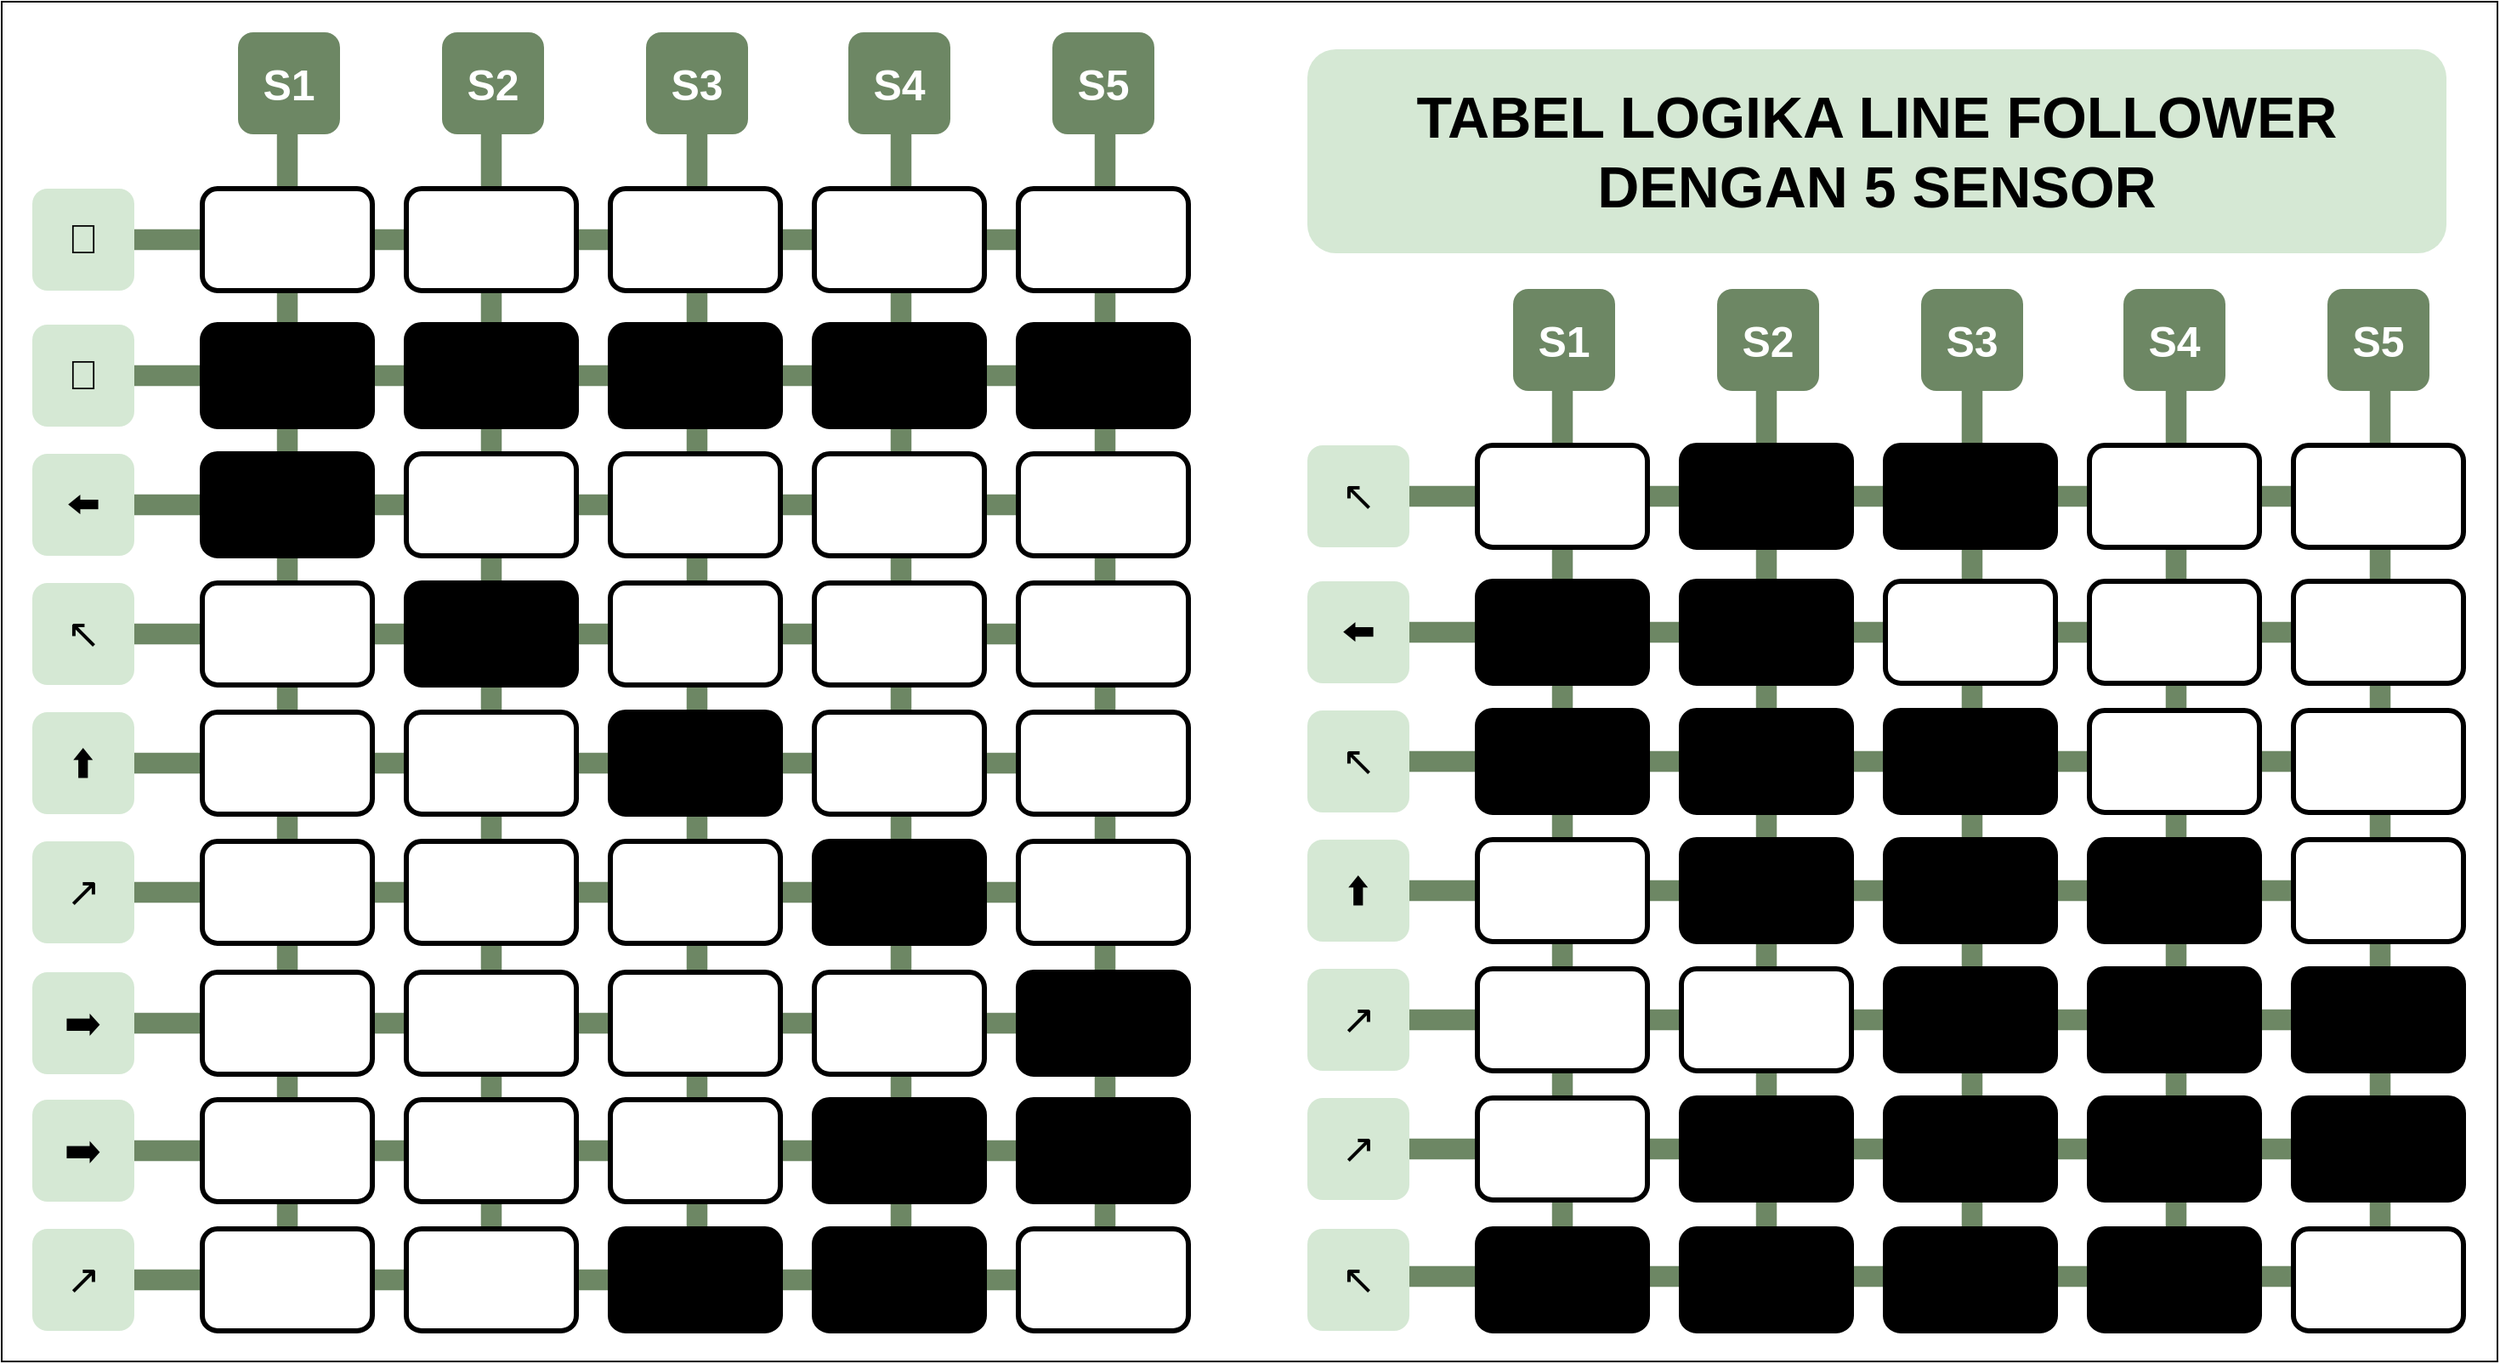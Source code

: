 <mxfile>
    <diagram id="-RucH7jH6c9matsVI8PS" name="Page-1">
        <mxGraphModel dx="1166" dy="1828" grid="1" gridSize="10" guides="1" tooltips="1" connect="1" arrows="1" fold="1" page="1" pageScale="1" pageWidth="827" pageHeight="1169" math="0" shadow="0">
            <root>
                <mxCell id="0"/>
                <mxCell id="1" parent="0"/>
                <mxCell id="498" value="" style="rounded=0;whiteSpace=wrap;html=1;" parent="1" vertex="1">
                    <mxGeometry x="12" y="-1098" width="1468" height="800" as="geometry"/>
                </mxCell>
                <mxCell id="490" value="" style="rounded=1;whiteSpace=wrap;html=1;fillColor=#6d8764;strokeColor=none;fontColor=#ffffff;arcSize=0;rotation=90;" parent="1" vertex="1">
                    <mxGeometry x="1107.75" y="-1098" width="12.25" height="582" as="geometry"/>
                </mxCell>
                <mxCell id="491" value="" style="rounded=1;whiteSpace=wrap;html=1;fillColor=#6d8764;strokeColor=none;fontColor=#ffffff;arcSize=0;rotation=90;" parent="1" vertex="1">
                    <mxGeometry x="1107.75" y="-1018" width="12.25" height="582" as="geometry"/>
                </mxCell>
                <mxCell id="492" value="" style="rounded=1;whiteSpace=wrap;html=1;fillColor=#6d8764;strokeColor=none;fontColor=#ffffff;arcSize=0;rotation=90;" parent="1" vertex="1">
                    <mxGeometry x="1107.75" y="-942" width="12.25" height="582" as="geometry"/>
                </mxCell>
                <mxCell id="493" value="" style="rounded=1;whiteSpace=wrap;html=1;fillColor=#6d8764;strokeColor=none;fontColor=#ffffff;arcSize=0;rotation=90;" parent="1" vertex="1">
                    <mxGeometry x="1107.75" y="-866" width="12.25" height="582" as="geometry"/>
                </mxCell>
                <mxCell id="494" value="" style="rounded=1;whiteSpace=wrap;html=1;fillColor=#6d8764;strokeColor=none;fontColor=#ffffff;arcSize=0;rotation=90;" parent="1" vertex="1">
                    <mxGeometry x="1107.75" y="-790" width="12.25" height="582" as="geometry"/>
                </mxCell>
                <mxCell id="495" value="" style="rounded=1;whiteSpace=wrap;html=1;fillColor=#6d8764;strokeColor=none;fontColor=#ffffff;arcSize=0;rotation=90;" parent="1" vertex="1">
                    <mxGeometry x="1107.75" y="-714" width="12.25" height="582" as="geometry"/>
                </mxCell>
                <mxCell id="496" value="" style="rounded=1;whiteSpace=wrap;html=1;fillColor=#6d8764;strokeColor=none;fontColor=#ffffff;arcSize=0;rotation=90;" parent="1" vertex="1">
                    <mxGeometry x="1107.75" y="-639" width="12.25" height="582" as="geometry"/>
                </mxCell>
                <mxCell id="481" value="" style="rounded=1;whiteSpace=wrap;html=1;fillColor=#6d8764;strokeColor=none;fontColor=#ffffff;arcSize=0;rotation=90;" parent="1" vertex="1">
                    <mxGeometry x="357.75" y="-1169" width="12.25" height="582" as="geometry"/>
                </mxCell>
                <mxCell id="482" value="" style="rounded=1;whiteSpace=wrap;html=1;fillColor=#6d8764;strokeColor=none;fontColor=#ffffff;arcSize=0;rotation=90;" parent="1" vertex="1">
                    <mxGeometry x="357.75" y="-1249" width="12.25" height="582" as="geometry"/>
                </mxCell>
                <mxCell id="483" value="" style="rounded=1;whiteSpace=wrap;html=1;fillColor=#6d8764;strokeColor=none;fontColor=#ffffff;arcSize=0;rotation=90;" parent="1" vertex="1">
                    <mxGeometry x="357.75" y="-1093" width="12.25" height="582" as="geometry"/>
                </mxCell>
                <mxCell id="484" value="" style="rounded=1;whiteSpace=wrap;html=1;fillColor=#6d8764;strokeColor=none;fontColor=#ffffff;arcSize=0;rotation=90;" parent="1" vertex="1">
                    <mxGeometry x="357.75" y="-1017" width="12.25" height="582" as="geometry"/>
                </mxCell>
                <mxCell id="485" value="" style="rounded=1;whiteSpace=wrap;html=1;fillColor=#6d8764;strokeColor=none;fontColor=#ffffff;arcSize=0;rotation=90;" parent="1" vertex="1">
                    <mxGeometry x="357.75" y="-941" width="12.25" height="582" as="geometry"/>
                </mxCell>
                <mxCell id="486" value="" style="rounded=1;whiteSpace=wrap;html=1;fillColor=#6d8764;strokeColor=none;fontColor=#ffffff;arcSize=0;rotation=90;" parent="1" vertex="1">
                    <mxGeometry x="357.75" y="-865" width="12.25" height="582" as="geometry"/>
                </mxCell>
                <mxCell id="487" value="" style="rounded=1;whiteSpace=wrap;html=1;fillColor=#6d8764;strokeColor=none;fontColor=#ffffff;arcSize=0;rotation=90;" parent="1" vertex="1">
                    <mxGeometry x="357.75" y="-788" width="12.25" height="582" as="geometry"/>
                </mxCell>
                <mxCell id="488" value="" style="rounded=1;whiteSpace=wrap;html=1;fillColor=#6d8764;strokeColor=none;fontColor=#ffffff;arcSize=0;rotation=90;" parent="1" vertex="1">
                    <mxGeometry x="357.75" y="-713" width="12.25" height="582" as="geometry"/>
                </mxCell>
                <mxCell id="489" value="" style="rounded=1;whiteSpace=wrap;html=1;fillColor=#6d8764;strokeColor=none;fontColor=#ffffff;arcSize=0;rotation=90;" parent="1" vertex="1">
                    <mxGeometry x="357.75" y="-637" width="12.25" height="582" as="geometry"/>
                </mxCell>
                <mxCell id="390" value="" style="rounded=1;whiteSpace=wrap;html=1;fillColor=#6d8764;strokeColor=none;fontColor=#ffffff;arcSize=0;" parent="1" vertex="1">
                    <mxGeometry x="173.88" y="-1030" width="12.25" height="690" as="geometry"/>
                </mxCell>
                <mxCell id="392" value="" style="rounded=1;whiteSpace=wrap;html=1;fillColor=#6d8764;strokeColor=none;fontColor=#ffffff;arcSize=0;" parent="1" vertex="1">
                    <mxGeometry x="293.87" y="-1040" width="12.25" height="700" as="geometry"/>
                </mxCell>
                <mxCell id="393" value="" style="rounded=1;whiteSpace=wrap;html=1;fillColor=#6d8764;strokeColor=none;fontColor=#ffffff;arcSize=0;" parent="1" vertex="1">
                    <mxGeometry x="414.87" y="-1040" width="12.25" height="690" as="geometry"/>
                </mxCell>
                <mxCell id="394" value="" style="rounded=1;whiteSpace=wrap;html=1;fillColor=#6d8764;strokeColor=none;fontColor=#ffffff;arcSize=0;" parent="1" vertex="1">
                    <mxGeometry x="534.87" y="-1040" width="12.25" height="700" as="geometry"/>
                </mxCell>
                <mxCell id="395" value="" style="rounded=1;whiteSpace=wrap;html=1;fillColor=#6d8764;strokeColor=none;fontColor=#ffffff;arcSize=0;" parent="1" vertex="1">
                    <mxGeometry x="654.88" y="-1040" width="12.25" height="690" as="geometry"/>
                </mxCell>
                <mxCell id="164" value="" style="rounded=1;whiteSpace=wrap;html=1;strokeWidth=3;" parent="1" vertex="1">
                    <mxGeometry x="130" y="-988" width="100" height="60" as="geometry"/>
                </mxCell>
                <mxCell id="165" value="" style="rounded=1;whiteSpace=wrap;html=1;strokeWidth=3;" parent="1" vertex="1">
                    <mxGeometry x="250" y="-988" width="100" height="60" as="geometry"/>
                </mxCell>
                <mxCell id="166" value="" style="rounded=1;whiteSpace=wrap;html=1;strokeWidth=3;" parent="1" vertex="1">
                    <mxGeometry x="370" y="-988" width="100" height="60" as="geometry"/>
                </mxCell>
                <mxCell id="167" value="" style="rounded=1;whiteSpace=wrap;html=1;strokeWidth=3;" parent="1" vertex="1">
                    <mxGeometry x="490" y="-988" width="100" height="60" as="geometry"/>
                </mxCell>
                <mxCell id="168" value="" style="rounded=1;whiteSpace=wrap;html=1;strokeWidth=3;" parent="1" vertex="1">
                    <mxGeometry x="610" y="-988" width="100" height="60" as="geometry"/>
                </mxCell>
                <mxCell id="169" value="" style="rounded=1;whiteSpace=wrap;html=1;strokeWidth=3;fillColor=#000000;" parent="1" vertex="1">
                    <mxGeometry x="130" y="-908" width="100" height="60" as="geometry"/>
                </mxCell>
                <mxCell id="170" value="" style="rounded=1;whiteSpace=wrap;html=1;strokeWidth=3;fillColor=#000000;" parent="1" vertex="1">
                    <mxGeometry x="250" y="-908" width="100" height="60" as="geometry"/>
                </mxCell>
                <mxCell id="171" value="" style="rounded=1;whiteSpace=wrap;html=1;strokeWidth=3;fillColor=#000000;" parent="1" vertex="1">
                    <mxGeometry x="370" y="-908" width="100" height="60" as="geometry"/>
                </mxCell>
                <mxCell id="172" value="" style="rounded=1;whiteSpace=wrap;html=1;strokeWidth=3;fillColor=#000000;" parent="1" vertex="1">
                    <mxGeometry x="490" y="-908" width="100" height="60" as="geometry"/>
                </mxCell>
                <mxCell id="173" value="" style="rounded=1;whiteSpace=wrap;html=1;strokeWidth=3;fillColor=#000000;" parent="1" vertex="1">
                    <mxGeometry x="610" y="-908" width="100" height="60" as="geometry"/>
                </mxCell>
                <mxCell id="174" value="" style="rounded=1;whiteSpace=wrap;html=1;strokeWidth=3;strokeColor=#000000;fillColor=#000000;" parent="1" vertex="1">
                    <mxGeometry x="130" y="-832" width="100" height="60" as="geometry"/>
                </mxCell>
                <mxCell id="175" value="" style="rounded=1;whiteSpace=wrap;html=1;strokeWidth=3;" parent="1" vertex="1">
                    <mxGeometry x="250" y="-832" width="100" height="60" as="geometry"/>
                </mxCell>
                <mxCell id="176" value="" style="rounded=1;whiteSpace=wrap;html=1;strokeWidth=3;" parent="1" vertex="1">
                    <mxGeometry x="370" y="-832" width="100" height="60" as="geometry"/>
                </mxCell>
                <mxCell id="177" value="" style="rounded=1;whiteSpace=wrap;html=1;strokeWidth=3;" parent="1" vertex="1">
                    <mxGeometry x="490" y="-832" width="100" height="60" as="geometry"/>
                </mxCell>
                <mxCell id="178" value="" style="rounded=1;whiteSpace=wrap;html=1;strokeWidth=3;" parent="1" vertex="1">
                    <mxGeometry x="610" y="-832" width="100" height="60" as="geometry"/>
                </mxCell>
                <mxCell id="179" value="" style="rounded=1;whiteSpace=wrap;html=1;strokeWidth=3;" parent="1" vertex="1">
                    <mxGeometry x="130" y="-756" width="100" height="60" as="geometry"/>
                </mxCell>
                <mxCell id="180" value="" style="rounded=1;whiteSpace=wrap;html=1;strokeWidth=3;fillColor=#000000;" parent="1" vertex="1">
                    <mxGeometry x="250" y="-756" width="100" height="60" as="geometry"/>
                </mxCell>
                <mxCell id="181" value="" style="rounded=1;whiteSpace=wrap;html=1;strokeWidth=3;" parent="1" vertex="1">
                    <mxGeometry x="370" y="-756" width="100" height="60" as="geometry"/>
                </mxCell>
                <mxCell id="182" value="" style="rounded=1;whiteSpace=wrap;html=1;strokeWidth=3;" parent="1" vertex="1">
                    <mxGeometry x="490" y="-756" width="100" height="60" as="geometry"/>
                </mxCell>
                <mxCell id="183" value="" style="rounded=1;whiteSpace=wrap;html=1;strokeWidth=3;" parent="1" vertex="1">
                    <mxGeometry x="610" y="-756" width="100" height="60" as="geometry"/>
                </mxCell>
                <mxCell id="184" value="" style="rounded=1;whiteSpace=wrap;html=1;strokeWidth=3;" parent="1" vertex="1">
                    <mxGeometry x="130" y="-680" width="100" height="60" as="geometry"/>
                </mxCell>
                <mxCell id="185" value="" style="rounded=1;whiteSpace=wrap;html=1;strokeWidth=3;" parent="1" vertex="1">
                    <mxGeometry x="250" y="-680" width="100" height="60" as="geometry"/>
                </mxCell>
                <mxCell id="186" value="" style="rounded=1;whiteSpace=wrap;html=1;strokeWidth=3;fillColor=#000000;" parent="1" vertex="1">
                    <mxGeometry x="370" y="-680" width="100" height="60" as="geometry"/>
                </mxCell>
                <mxCell id="187" value="" style="rounded=1;whiteSpace=wrap;html=1;strokeWidth=3;" parent="1" vertex="1">
                    <mxGeometry x="490" y="-680" width="100" height="60" as="geometry"/>
                </mxCell>
                <mxCell id="188" value="" style="rounded=1;whiteSpace=wrap;html=1;strokeWidth=3;" parent="1" vertex="1">
                    <mxGeometry x="610" y="-680" width="100" height="60" as="geometry"/>
                </mxCell>
                <mxCell id="189" value="" style="rounded=1;whiteSpace=wrap;html=1;strokeWidth=3;" parent="1" vertex="1">
                    <mxGeometry x="130" y="-604" width="100" height="60" as="geometry"/>
                </mxCell>
                <mxCell id="190" value="" style="rounded=1;whiteSpace=wrap;html=1;strokeWidth=3;" parent="1" vertex="1">
                    <mxGeometry x="250" y="-604" width="100" height="60" as="geometry"/>
                </mxCell>
                <mxCell id="191" value="" style="rounded=1;whiteSpace=wrap;html=1;strokeWidth=3;" parent="1" vertex="1">
                    <mxGeometry x="370" y="-604" width="100" height="60" as="geometry"/>
                </mxCell>
                <mxCell id="192" value="" style="rounded=1;whiteSpace=wrap;html=1;strokeWidth=3;fillColor=#000000;" parent="1" vertex="1">
                    <mxGeometry x="490" y="-604" width="100" height="60" as="geometry"/>
                </mxCell>
                <mxCell id="193" value="" style="rounded=1;whiteSpace=wrap;html=1;strokeWidth=3;" parent="1" vertex="1">
                    <mxGeometry x="610" y="-604" width="100" height="60" as="geometry"/>
                </mxCell>
                <mxCell id="194" value="" style="rounded=1;whiteSpace=wrap;html=1;strokeWidth=3;" parent="1" vertex="1">
                    <mxGeometry x="130" y="-527" width="100" height="60" as="geometry"/>
                </mxCell>
                <mxCell id="195" value="" style="rounded=1;whiteSpace=wrap;html=1;strokeWidth=3;" parent="1" vertex="1">
                    <mxGeometry x="250" y="-527" width="100" height="60" as="geometry"/>
                </mxCell>
                <mxCell id="196" value="" style="rounded=1;whiteSpace=wrap;html=1;strokeWidth=3;" parent="1" vertex="1">
                    <mxGeometry x="370" y="-527" width="100" height="60" as="geometry"/>
                </mxCell>
                <mxCell id="197" value="" style="rounded=1;whiteSpace=wrap;html=1;strokeWidth=3;" parent="1" vertex="1">
                    <mxGeometry x="490" y="-527" width="100" height="60" as="geometry"/>
                </mxCell>
                <mxCell id="198" value="" style="rounded=1;whiteSpace=wrap;html=1;strokeWidth=3;fillColor=#000000;" parent="1" vertex="1">
                    <mxGeometry x="610" y="-527" width="100" height="60" as="geometry"/>
                </mxCell>
                <mxCell id="199" value="" style="rounded=1;whiteSpace=wrap;html=1;strokeWidth=3;" parent="1" vertex="1">
                    <mxGeometry x="130" y="-452" width="100" height="60" as="geometry"/>
                </mxCell>
                <mxCell id="200" value="" style="rounded=1;whiteSpace=wrap;html=1;strokeWidth=3;" parent="1" vertex="1">
                    <mxGeometry x="250" y="-452" width="100" height="60" as="geometry"/>
                </mxCell>
                <mxCell id="201" value="" style="rounded=1;whiteSpace=wrap;html=1;strokeWidth=3;" parent="1" vertex="1">
                    <mxGeometry x="370" y="-452" width="100" height="60" as="geometry"/>
                </mxCell>
                <mxCell id="202" value="" style="rounded=1;whiteSpace=wrap;html=1;strokeWidth=3;fillColor=#000000;" parent="1" vertex="1">
                    <mxGeometry x="490" y="-452" width="100" height="60" as="geometry"/>
                </mxCell>
                <mxCell id="203" value="" style="rounded=1;whiteSpace=wrap;html=1;strokeWidth=3;fillColor=#000000;" parent="1" vertex="1">
                    <mxGeometry x="610" y="-452" width="100" height="60" as="geometry"/>
                </mxCell>
                <mxCell id="204" value="" style="rounded=1;whiteSpace=wrap;html=1;strokeWidth=3;" parent="1" vertex="1">
                    <mxGeometry x="130" y="-376" width="100" height="60" as="geometry"/>
                </mxCell>
                <mxCell id="205" value="" style="rounded=1;whiteSpace=wrap;html=1;strokeWidth=3;" parent="1" vertex="1">
                    <mxGeometry x="250" y="-376" width="100" height="60" as="geometry"/>
                </mxCell>
                <mxCell id="206" value="" style="rounded=1;whiteSpace=wrap;html=1;strokeWidth=3;fillColor=#000000;" parent="1" vertex="1">
                    <mxGeometry x="370" y="-376" width="100" height="60" as="geometry"/>
                </mxCell>
                <mxCell id="207" value="" style="rounded=1;whiteSpace=wrap;html=1;strokeWidth=3;fillColor=#000000;" parent="1" vertex="1">
                    <mxGeometry x="490" y="-376" width="100" height="60" as="geometry"/>
                </mxCell>
                <mxCell id="208" value="" style="rounded=1;whiteSpace=wrap;html=1;strokeWidth=3;" parent="1" vertex="1">
                    <mxGeometry x="610" y="-376" width="100" height="60" as="geometry"/>
                </mxCell>
                <mxCell id="402" value="S1" style="rounded=1;whiteSpace=wrap;html=1;strokeWidth=3;fontSize=25;fontStyle=1;fillColor=#6d8764;strokeColor=none;fontColor=#ffffff;" parent="1" vertex="1">
                    <mxGeometry x="151" y="-1080" width="60" height="60" as="geometry"/>
                </mxCell>
                <mxCell id="403" value="S2" style="rounded=1;whiteSpace=wrap;html=1;strokeWidth=3;fontSize=25;fontStyle=1;fillColor=#6d8764;strokeColor=none;fontColor=#ffffff;" parent="1" vertex="1">
                    <mxGeometry x="271" y="-1080" width="60" height="60" as="geometry"/>
                </mxCell>
                <mxCell id="404" value="S3" style="rounded=1;whiteSpace=wrap;html=1;strokeWidth=3;fontSize=25;fontStyle=1;fillColor=#6d8764;strokeColor=none;fontColor=#ffffff;" parent="1" vertex="1">
                    <mxGeometry x="391" y="-1080" width="60" height="60" as="geometry"/>
                </mxCell>
                <mxCell id="405" value="S4" style="rounded=1;whiteSpace=wrap;html=1;strokeWidth=3;fontSize=25;fontStyle=1;fillColor=#6d8764;strokeColor=none;fontColor=#ffffff;" parent="1" vertex="1">
                    <mxGeometry x="510" y="-1080" width="60" height="60" as="geometry"/>
                </mxCell>
                <mxCell id="406" value="S5" style="rounded=1;whiteSpace=wrap;html=1;strokeWidth=3;fontSize=25;fontStyle=1;fillColor=#6d8764;strokeColor=none;fontColor=#ffffff;" parent="1" vertex="1">
                    <mxGeometry x="630" y="-1080" width="60" height="60" as="geometry"/>
                </mxCell>
                <mxCell id="407" value="&lt;span style=&quot;color: rgb(0, 0, 0);&quot;&gt;🛑&lt;/span&gt;" style="rounded=1;whiteSpace=wrap;html=1;strokeWidth=3;fontSize=24;fillColor=#d5e8d4;strokeColor=none;" parent="1" vertex="1">
                    <mxGeometry x="30" y="-988" width="60" height="60" as="geometry"/>
                </mxCell>
                <mxCell id="408" value="🛑" style="rounded=1;whiteSpace=wrap;html=1;strokeWidth=3;fontSize=24;fillColor=#d5e8d4;strokeColor=none;" parent="1" vertex="1">
                    <mxGeometry x="30" y="-908" width="60" height="60" as="geometry"/>
                </mxCell>
                <mxCell id="409" value="⬅️" style="rounded=1;whiteSpace=wrap;html=1;strokeWidth=3;fontSize=24;fillColor=#d5e8d4;strokeColor=none;" parent="1" vertex="1">
                    <mxGeometry x="30" y="-832" width="60" height="60" as="geometry"/>
                </mxCell>
                <mxCell id="410" value="↖️" style="rounded=1;whiteSpace=wrap;html=1;strokeWidth=3;fontSize=24;fillColor=#d5e8d4;strokeColor=none;" parent="1" vertex="1">
                    <mxGeometry x="30" y="-756" width="60" height="60" as="geometry"/>
                </mxCell>
                <mxCell id="411" value="⬆️" style="rounded=1;whiteSpace=wrap;html=1;strokeWidth=3;fontSize=24;fillColor=#d5e8d4;strokeColor=none;" parent="1" vertex="1">
                    <mxGeometry x="30" y="-680" width="60" height="60" as="geometry"/>
                </mxCell>
                <mxCell id="413" value="↗️" style="rounded=1;whiteSpace=wrap;html=1;strokeWidth=3;fontSize=24;fillColor=#d5e8d4;strokeColor=none;" parent="1" vertex="1">
                    <mxGeometry x="30" y="-604" width="60" height="60" as="geometry"/>
                </mxCell>
                <mxCell id="414" value="➡️" style="rounded=1;whiteSpace=wrap;html=1;strokeWidth=3;fontSize=24;fillColor=#d5e8d4;strokeColor=none;" parent="1" vertex="1">
                    <mxGeometry x="30" y="-527" width="60" height="60" as="geometry"/>
                </mxCell>
                <mxCell id="415" value="&lt;span style=&quot;color: rgb(0, 0, 0);&quot;&gt;➡️&lt;/span&gt;" style="rounded=1;whiteSpace=wrap;html=1;strokeWidth=3;fontSize=24;fillColor=#d5e8d4;strokeColor=none;" parent="1" vertex="1">
                    <mxGeometry x="30" y="-452" width="60" height="60" as="geometry"/>
                </mxCell>
                <mxCell id="416" value="&lt;span style=&quot;color: rgb(0, 0, 0);&quot;&gt;↗️&lt;/span&gt;" style="rounded=1;whiteSpace=wrap;html=1;strokeWidth=3;fontSize=24;fillColor=#d5e8d4;strokeColor=none;" parent="1" vertex="1">
                    <mxGeometry x="30" y="-376" width="60" height="60" as="geometry"/>
                </mxCell>
                <mxCell id="417" value="" style="rounded=1;whiteSpace=wrap;html=1;fillColor=#6d8764;strokeColor=none;fontColor=#ffffff;arcSize=0;" parent="1" vertex="1">
                    <mxGeometry x="923.88" y="-879" width="12.25" height="530" as="geometry"/>
                </mxCell>
                <mxCell id="418" value="" style="rounded=1;whiteSpace=wrap;html=1;fillColor=#6d8764;strokeColor=none;fontColor=#ffffff;arcSize=0;" parent="1" vertex="1">
                    <mxGeometry x="1043.87" y="-889" width="12.25" height="550" as="geometry"/>
                </mxCell>
                <mxCell id="419" value="" style="rounded=1;whiteSpace=wrap;html=1;fillColor=#6d8764;strokeColor=none;fontColor=#ffffff;arcSize=0;" parent="1" vertex="1">
                    <mxGeometry x="1164.87" y="-889" width="12.25" height="540" as="geometry"/>
                </mxCell>
                <mxCell id="420" value="" style="rounded=1;whiteSpace=wrap;html=1;fillColor=#6d8764;strokeColor=none;fontColor=#ffffff;arcSize=0;" parent="1" vertex="1">
                    <mxGeometry x="1284.87" y="-889" width="12.25" height="550" as="geometry"/>
                </mxCell>
                <mxCell id="421" value="" style="rounded=1;whiteSpace=wrap;html=1;fillColor=#6d8764;strokeColor=none;fontColor=#ffffff;arcSize=0;" parent="1" vertex="1">
                    <mxGeometry x="1404.88" y="-889" width="12.25" height="540" as="geometry"/>
                </mxCell>
                <mxCell id="422" value="" style="rounded=1;whiteSpace=wrap;html=1;strokeWidth=3;" parent="1" vertex="1">
                    <mxGeometry x="880" y="-837" width="100" height="60" as="geometry"/>
                </mxCell>
                <mxCell id="423" value="" style="rounded=1;whiteSpace=wrap;html=1;strokeWidth=3;fillColor=#000000;" parent="1" vertex="1">
                    <mxGeometry x="1000" y="-837" width="100" height="60" as="geometry"/>
                </mxCell>
                <mxCell id="424" value="" style="rounded=1;whiteSpace=wrap;html=1;strokeWidth=3;fillColor=#000000;" parent="1" vertex="1">
                    <mxGeometry x="1120" y="-837" width="100" height="60" as="geometry"/>
                </mxCell>
                <mxCell id="425" value="" style="rounded=1;whiteSpace=wrap;html=1;strokeWidth=3;" parent="1" vertex="1">
                    <mxGeometry x="1240" y="-837" width="100" height="60" as="geometry"/>
                </mxCell>
                <mxCell id="426" value="" style="rounded=1;whiteSpace=wrap;html=1;strokeWidth=3;" parent="1" vertex="1">
                    <mxGeometry x="1360" y="-837" width="100" height="60" as="geometry"/>
                </mxCell>
                <mxCell id="427" value="" style="rounded=1;whiteSpace=wrap;html=1;strokeWidth=3;fillColor=#000000;" parent="1" vertex="1">
                    <mxGeometry x="880" y="-757" width="100" height="60" as="geometry"/>
                </mxCell>
                <mxCell id="428" value="" style="rounded=1;whiteSpace=wrap;html=1;strokeWidth=3;fillColor=#000000;" parent="1" vertex="1">
                    <mxGeometry x="1000" y="-757" width="100" height="60" as="geometry"/>
                </mxCell>
                <mxCell id="429" value="" style="rounded=1;whiteSpace=wrap;html=1;strokeWidth=3;fillColor=#FFFFFF;" parent="1" vertex="1">
                    <mxGeometry x="1120" y="-757" width="100" height="60" as="geometry"/>
                </mxCell>
                <mxCell id="430" value="" style="rounded=1;whiteSpace=wrap;html=1;strokeWidth=3;fillColor=#FFFFFF;" parent="1" vertex="1">
                    <mxGeometry x="1240" y="-757" width="100" height="60" as="geometry"/>
                </mxCell>
                <mxCell id="431" value="" style="rounded=1;whiteSpace=wrap;html=1;strokeWidth=3;fillColor=#FFFFFF;" parent="1" vertex="1">
                    <mxGeometry x="1360" y="-757" width="100" height="60" as="geometry"/>
                </mxCell>
                <mxCell id="432" value="" style="rounded=1;whiteSpace=wrap;html=1;strokeWidth=3;strokeColor=#000000;fillColor=#000000;" parent="1" vertex="1">
                    <mxGeometry x="880" y="-681" width="100" height="60" as="geometry"/>
                </mxCell>
                <mxCell id="433" value="" style="rounded=1;whiteSpace=wrap;html=1;strokeWidth=3;fillColor=#000000;" parent="1" vertex="1">
                    <mxGeometry x="1000" y="-681" width="100" height="60" as="geometry"/>
                </mxCell>
                <mxCell id="434" value="" style="rounded=1;whiteSpace=wrap;html=1;strokeWidth=3;fillColor=#000000;" parent="1" vertex="1">
                    <mxGeometry x="1120" y="-681" width="100" height="60" as="geometry"/>
                </mxCell>
                <mxCell id="435" value="" style="rounded=1;whiteSpace=wrap;html=1;strokeWidth=3;" parent="1" vertex="1">
                    <mxGeometry x="1240" y="-681" width="100" height="60" as="geometry"/>
                </mxCell>
                <mxCell id="436" value="" style="rounded=1;whiteSpace=wrap;html=1;strokeWidth=3;" parent="1" vertex="1">
                    <mxGeometry x="1360" y="-681" width="100" height="60" as="geometry"/>
                </mxCell>
                <mxCell id="437" value="" style="rounded=1;whiteSpace=wrap;html=1;strokeWidth=3;" parent="1" vertex="1">
                    <mxGeometry x="880" y="-605" width="100" height="60" as="geometry"/>
                </mxCell>
                <mxCell id="438" value="" style="rounded=1;whiteSpace=wrap;html=1;strokeWidth=3;fillColor=#000000;" parent="1" vertex="1">
                    <mxGeometry x="1000" y="-605" width="100" height="60" as="geometry"/>
                </mxCell>
                <mxCell id="439" value="" style="rounded=1;whiteSpace=wrap;html=1;strokeWidth=3;fillColor=#000000;" parent="1" vertex="1">
                    <mxGeometry x="1120" y="-605" width="100" height="60" as="geometry"/>
                </mxCell>
                <mxCell id="440" value="" style="rounded=1;whiteSpace=wrap;html=1;strokeWidth=3;fillColor=#000000;" parent="1" vertex="1">
                    <mxGeometry x="1240" y="-605" width="100" height="60" as="geometry"/>
                </mxCell>
                <mxCell id="441" value="" style="rounded=1;whiteSpace=wrap;html=1;strokeWidth=3;" parent="1" vertex="1">
                    <mxGeometry x="1360" y="-605" width="100" height="60" as="geometry"/>
                </mxCell>
                <mxCell id="442" value="" style="rounded=1;whiteSpace=wrap;html=1;strokeWidth=3;" parent="1" vertex="1">
                    <mxGeometry x="880" y="-529" width="100" height="60" as="geometry"/>
                </mxCell>
                <mxCell id="443" value="" style="rounded=1;whiteSpace=wrap;html=1;strokeWidth=3;" parent="1" vertex="1">
                    <mxGeometry x="1000" y="-529" width="100" height="60" as="geometry"/>
                </mxCell>
                <mxCell id="444" value="" style="rounded=1;whiteSpace=wrap;html=1;strokeWidth=3;fillColor=#000000;" parent="1" vertex="1">
                    <mxGeometry x="1120" y="-529" width="100" height="60" as="geometry"/>
                </mxCell>
                <mxCell id="445" value="" style="rounded=1;whiteSpace=wrap;html=1;strokeWidth=3;fillColor=#000000;" parent="1" vertex="1">
                    <mxGeometry x="1240" y="-529" width="100" height="60" as="geometry"/>
                </mxCell>
                <mxCell id="446" value="" style="rounded=1;whiteSpace=wrap;html=1;strokeWidth=3;fillColor=#000000;" parent="1" vertex="1">
                    <mxGeometry x="1360" y="-529" width="100" height="60" as="geometry"/>
                </mxCell>
                <mxCell id="447" value="" style="rounded=1;whiteSpace=wrap;html=1;strokeWidth=3;" parent="1" vertex="1">
                    <mxGeometry x="880" y="-453" width="100" height="60" as="geometry"/>
                </mxCell>
                <mxCell id="448" value="" style="rounded=1;whiteSpace=wrap;html=1;strokeWidth=3;fillColor=#000000;" parent="1" vertex="1">
                    <mxGeometry x="1000" y="-453" width="100" height="60" as="geometry"/>
                </mxCell>
                <mxCell id="449" value="" style="rounded=1;whiteSpace=wrap;html=1;strokeWidth=3;fillColor=#000000;" parent="1" vertex="1">
                    <mxGeometry x="1120" y="-453" width="100" height="60" as="geometry"/>
                </mxCell>
                <mxCell id="450" value="" style="rounded=1;whiteSpace=wrap;html=1;strokeWidth=3;fillColor=#000000;" parent="1" vertex="1">
                    <mxGeometry x="1240" y="-453" width="100" height="60" as="geometry"/>
                </mxCell>
                <mxCell id="451" value="" style="rounded=1;whiteSpace=wrap;html=1;strokeWidth=3;fillColor=#000000;" parent="1" vertex="1">
                    <mxGeometry x="1360" y="-453" width="100" height="60" as="geometry"/>
                </mxCell>
                <mxCell id="452" value="" style="rounded=1;whiteSpace=wrap;html=1;strokeWidth=3;fillColor=#000000;" parent="1" vertex="1">
                    <mxGeometry x="880" y="-376" width="100" height="60" as="geometry"/>
                </mxCell>
                <mxCell id="453" value="" style="rounded=1;whiteSpace=wrap;html=1;strokeWidth=3;fillColor=#000000;" parent="1" vertex="1">
                    <mxGeometry x="1000" y="-376" width="100" height="60" as="geometry"/>
                </mxCell>
                <mxCell id="454" value="" style="rounded=1;whiteSpace=wrap;html=1;strokeWidth=3;fillColor=#000000;" parent="1" vertex="1">
                    <mxGeometry x="1120" y="-376" width="100" height="60" as="geometry"/>
                </mxCell>
                <mxCell id="455" value="" style="rounded=1;whiteSpace=wrap;html=1;strokeWidth=3;fillColor=#000000;" parent="1" vertex="1">
                    <mxGeometry x="1240" y="-376" width="100" height="60" as="geometry"/>
                </mxCell>
                <mxCell id="456" value="" style="rounded=1;whiteSpace=wrap;html=1;strokeWidth=3;fillColor=#FFFFFF;" parent="1" vertex="1">
                    <mxGeometry x="1360" y="-376" width="100" height="60" as="geometry"/>
                </mxCell>
                <mxCell id="467" value="S1" style="rounded=1;whiteSpace=wrap;html=1;strokeWidth=3;fontSize=25;fontStyle=1;fillColor=#6d8764;strokeColor=none;fontColor=#ffffff;" parent="1" vertex="1">
                    <mxGeometry x="901" y="-929" width="60" height="60" as="geometry"/>
                </mxCell>
                <mxCell id="468" value="S2" style="rounded=1;whiteSpace=wrap;html=1;strokeWidth=3;fontSize=25;fontStyle=1;fillColor=#6d8764;strokeColor=none;fontColor=#ffffff;" parent="1" vertex="1">
                    <mxGeometry x="1021" y="-929" width="60" height="60" as="geometry"/>
                </mxCell>
                <mxCell id="469" value="S3" style="rounded=1;whiteSpace=wrap;html=1;strokeWidth=3;fontSize=25;fontStyle=1;fillColor=#6d8764;strokeColor=none;fontColor=#ffffff;" parent="1" vertex="1">
                    <mxGeometry x="1141" y="-929" width="60" height="60" as="geometry"/>
                </mxCell>
                <mxCell id="470" value="S4" style="rounded=1;whiteSpace=wrap;html=1;strokeWidth=3;fontSize=25;fontStyle=1;fillColor=#6d8764;strokeColor=none;fontColor=#ffffff;" parent="1" vertex="1">
                    <mxGeometry x="1260" y="-929" width="60" height="60" as="geometry"/>
                </mxCell>
                <mxCell id="471" value="S5" style="rounded=1;whiteSpace=wrap;html=1;strokeWidth=3;fontSize=25;fontStyle=1;fillColor=#6d8764;strokeColor=none;fontColor=#ffffff;" parent="1" vertex="1">
                    <mxGeometry x="1380" y="-929" width="60" height="60" as="geometry"/>
                </mxCell>
                <mxCell id="472" value="&lt;span style=&quot;color: rgb(0, 0, 0); font-size: 24px;&quot;&gt;↖️&lt;/span&gt;" style="rounded=1;whiteSpace=wrap;html=1;strokeWidth=3;fillColor=#d5e8d4;strokeColor=none;" parent="1" vertex="1">
                    <mxGeometry x="780" y="-837" width="60" height="60" as="geometry"/>
                </mxCell>
                <mxCell id="473" value="&lt;span style=&quot;color: rgb(0, 0, 0); font-size: 24px;&quot;&gt;⬅️&lt;/span&gt;" style="rounded=1;whiteSpace=wrap;html=1;strokeWidth=3;fillColor=#d5e8d4;strokeColor=none;" parent="1" vertex="1">
                    <mxGeometry x="780" y="-757" width="60" height="60" as="geometry"/>
                </mxCell>
                <mxCell id="474" value="&lt;span style=&quot;color: rgb(0, 0, 0); font-size: 24px;&quot;&gt;↖️&lt;/span&gt;" style="rounded=1;whiteSpace=wrap;html=1;strokeWidth=3;fillColor=#d5e8d4;strokeColor=none;" parent="1" vertex="1">
                    <mxGeometry x="780" y="-681" width="60" height="60" as="geometry"/>
                </mxCell>
                <mxCell id="475" value="&lt;span style=&quot;color: rgb(0, 0, 0); font-size: 24px;&quot;&gt;⬆️&lt;/span&gt;" style="rounded=1;whiteSpace=wrap;html=1;strokeWidth=3;fillColor=#d5e8d4;strokeColor=none;" parent="1" vertex="1">
                    <mxGeometry x="780" y="-605" width="60" height="60" as="geometry"/>
                </mxCell>
                <mxCell id="476" value="&lt;span style=&quot;color: rgb(0, 0, 0); font-size: 24px;&quot;&gt;↗️&lt;/span&gt;" style="rounded=1;whiteSpace=wrap;html=1;strokeWidth=3;fillColor=#d5e8d4;strokeColor=none;" parent="1" vertex="1">
                    <mxGeometry x="780" y="-529" width="60" height="60" as="geometry"/>
                </mxCell>
                <mxCell id="477" value="&lt;span style=&quot;color: rgb(0, 0, 0); font-size: 24px;&quot;&gt;↗️&lt;/span&gt;" style="rounded=1;whiteSpace=wrap;html=1;strokeWidth=3;fillColor=#d5e8d4;strokeColor=none;" parent="1" vertex="1">
                    <mxGeometry x="780" y="-453" width="60" height="60" as="geometry"/>
                </mxCell>
                <mxCell id="478" value="&lt;span style=&quot;color: rgb(0, 0, 0); font-size: 24px;&quot;&gt;↖️&lt;/span&gt;" style="rounded=1;whiteSpace=wrap;html=1;strokeWidth=3;fillColor=#d5e8d4;strokeColor=none;" parent="1" vertex="1">
                    <mxGeometry x="780" y="-376" width="60" height="60" as="geometry"/>
                </mxCell>
                <mxCell id="497" value="&lt;span&gt;TABEL LOGIKA LINE FOLLOWER DENGAN 5 SENSOR&lt;/span&gt;" style="rounded=1;whiteSpace=wrap;html=1;strokeWidth=3;fillColor=#d5e8d4;strokeColor=none;arcSize=14;fontSize=34;fontStyle=1" parent="1" vertex="1">
                    <mxGeometry x="780" y="-1070" width="670" height="120" as="geometry"/>
                </mxCell>
            </root>
        </mxGraphModel>
    </diagram>
</mxfile>